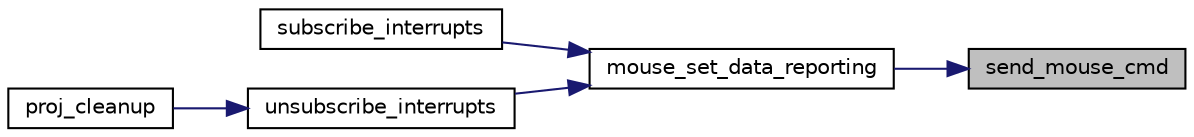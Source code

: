 digraph "send_mouse_cmd"
{
 // LATEX_PDF_SIZE
  edge [fontname="Helvetica",fontsize="10",labelfontname="Helvetica",labelfontsize="10"];
  node [fontname="Helvetica",fontsize="10",shape=record];
  rankdir="RL";
  Node1 [label="send_mouse_cmd",height=0.2,width=0.4,color="black", fillcolor="grey75", style="filled", fontcolor="black",tooltip="Send a command to the mouse."];
  Node1 -> Node2 [dir="back",color="midnightblue",fontsize="10",style="solid",fontname="Helvetica"];
  Node2 [label="mouse_set_data_reporting",height=0.2,width=0.4,color="black", fillcolor="white", style="filled",URL="$group__kbc.html#ga4d9635de3822207c02c436094dcc8faa",tooltip="Enable and disable mouse data reporting."];
  Node2 -> Node3 [dir="back",color="midnightblue",fontsize="10",style="solid",fontname="Helvetica"];
  Node3 [label="subscribe_interrupts",height=0.2,width=0.4,color="black", fillcolor="white", style="filled",URL="$group__driver.html#gac2adb984125ed73e6ab4567f23c47cd2",tooltip="Subscribe interrupts: keyboard, mouse, timer."];
  Node2 -> Node4 [dir="back",color="midnightblue",fontsize="10",style="solid",fontname="Helvetica"];
  Node4 [label="unsubscribe_interrupts",height=0.2,width=0.4,color="black", fillcolor="white", style="filled",URL="$group__driver.html#gac8b5629599158a4aef6bcfc68e4486cd",tooltip="Unsubscribe interrupts: keyboard, mouse, timer."];
  Node4 -> Node5 [dir="back",color="midnightblue",fontsize="10",style="solid",fontname="Helvetica"];
  Node5 [label="proj_cleanup",height=0.2,width=0.4,color="black", fillcolor="white", style="filled",URL="$group__proj.html#ga0abd5a76650a37316485757e04aa6112",tooltip="Cleans up the program. This function must be called before exiting the program."];
}
